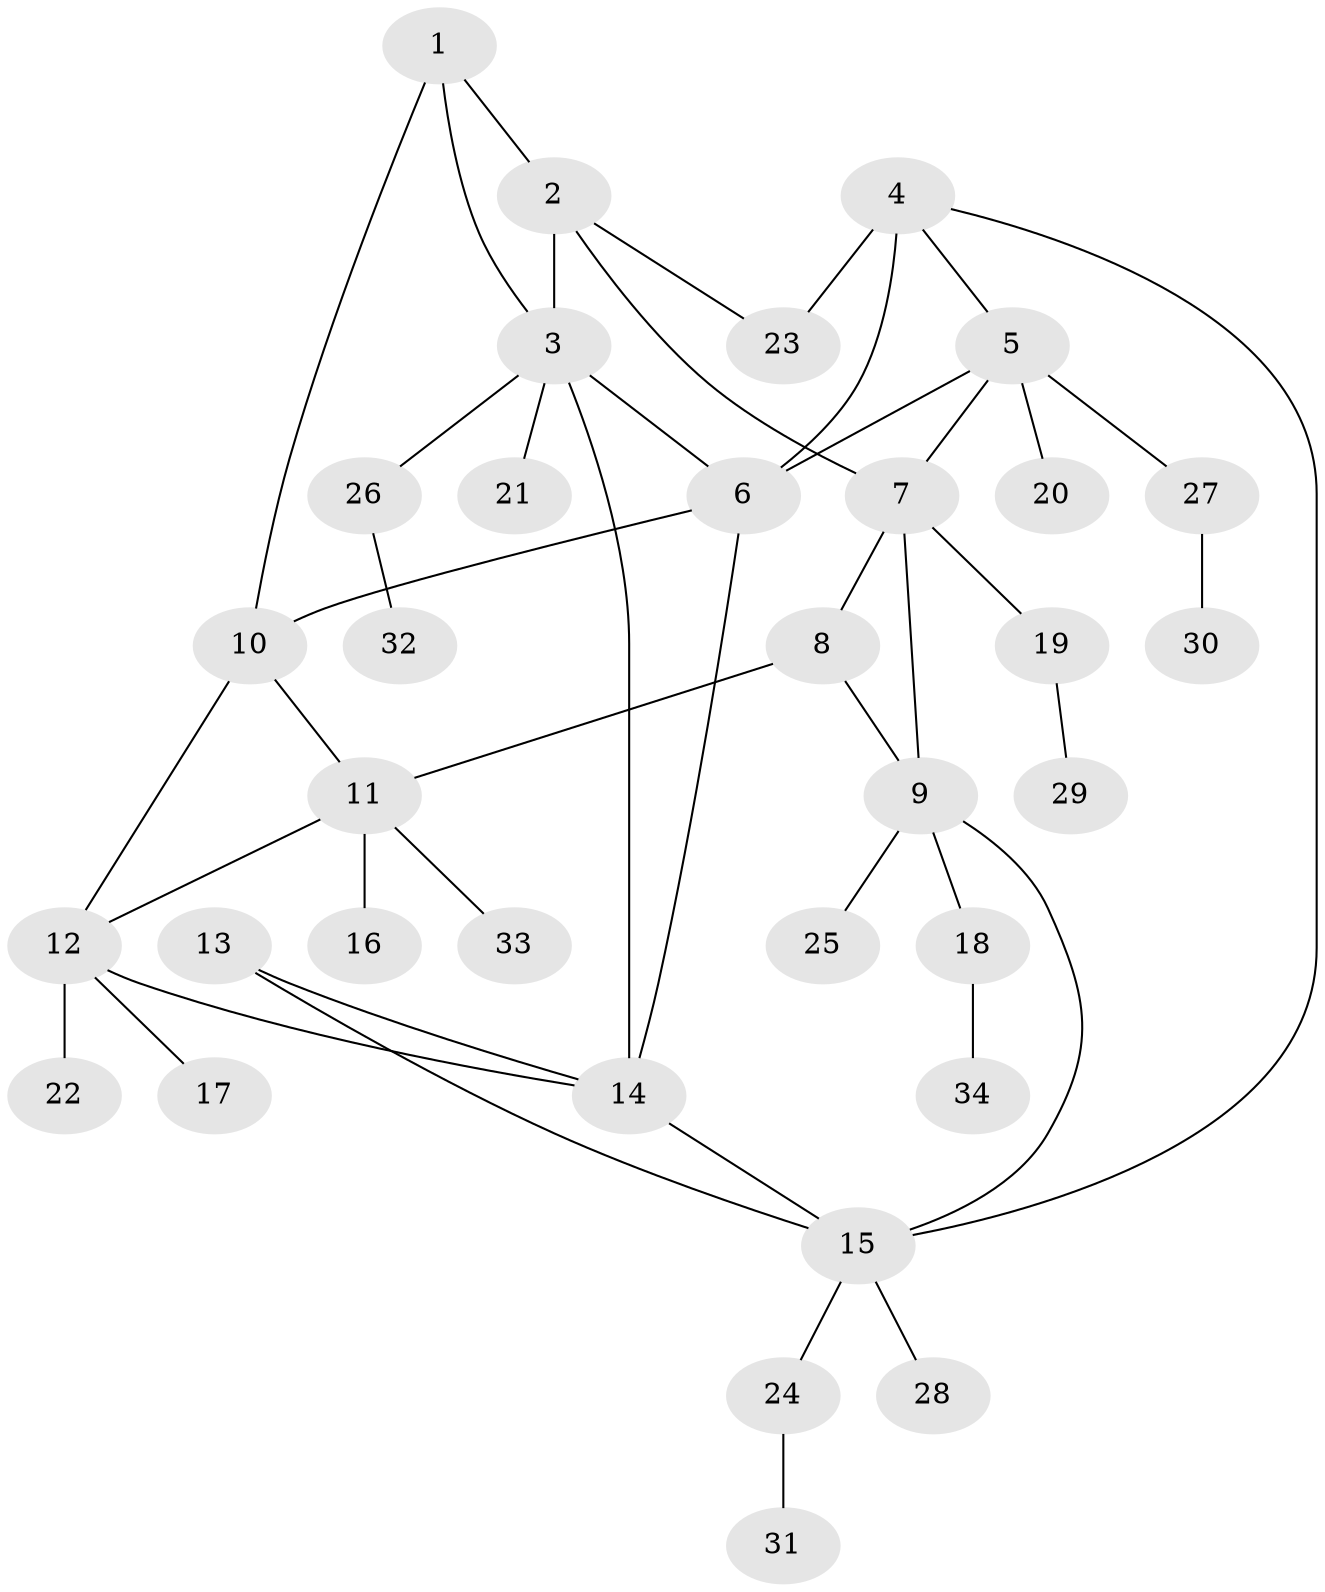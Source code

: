 // original degree distribution, {4: 0.046875, 8: 0.03125, 6: 0.09375, 5: 0.03125, 7: 0.03125, 2: 0.171875, 1: 0.5625, 3: 0.03125}
// Generated by graph-tools (version 1.1) at 2025/37/03/09/25 02:37:12]
// undirected, 34 vertices, 46 edges
graph export_dot {
graph [start="1"]
  node [color=gray90,style=filled];
  1;
  2;
  3;
  4;
  5;
  6;
  7;
  8;
  9;
  10;
  11;
  12;
  13;
  14;
  15;
  16;
  17;
  18;
  19;
  20;
  21;
  22;
  23;
  24;
  25;
  26;
  27;
  28;
  29;
  30;
  31;
  32;
  33;
  34;
  1 -- 2 [weight=1.0];
  1 -- 3 [weight=1.0];
  1 -- 10 [weight=1.0];
  2 -- 3 [weight=4.0];
  2 -- 7 [weight=1.0];
  2 -- 23 [weight=1.0];
  3 -- 6 [weight=1.0];
  3 -- 14 [weight=1.0];
  3 -- 21 [weight=1.0];
  3 -- 26 [weight=1.0];
  4 -- 5 [weight=1.0];
  4 -- 6 [weight=1.0];
  4 -- 15 [weight=1.0];
  4 -- 23 [weight=2.0];
  5 -- 6 [weight=1.0];
  5 -- 7 [weight=1.0];
  5 -- 20 [weight=1.0];
  5 -- 27 [weight=1.0];
  6 -- 10 [weight=1.0];
  6 -- 14 [weight=1.0];
  7 -- 8 [weight=1.0];
  7 -- 9 [weight=1.0];
  7 -- 19 [weight=3.0];
  8 -- 9 [weight=1.0];
  8 -- 11 [weight=1.0];
  9 -- 15 [weight=1.0];
  9 -- 18 [weight=1.0];
  9 -- 25 [weight=1.0];
  10 -- 11 [weight=1.0];
  10 -- 12 [weight=1.0];
  11 -- 12 [weight=1.0];
  11 -- 16 [weight=1.0];
  11 -- 33 [weight=1.0];
  12 -- 14 [weight=1.0];
  12 -- 17 [weight=1.0];
  12 -- 22 [weight=2.0];
  13 -- 14 [weight=1.0];
  13 -- 15 [weight=1.0];
  14 -- 15 [weight=1.0];
  15 -- 24 [weight=1.0];
  15 -- 28 [weight=1.0];
  18 -- 34 [weight=1.0];
  19 -- 29 [weight=1.0];
  24 -- 31 [weight=1.0];
  26 -- 32 [weight=1.0];
  27 -- 30 [weight=2.0];
}
